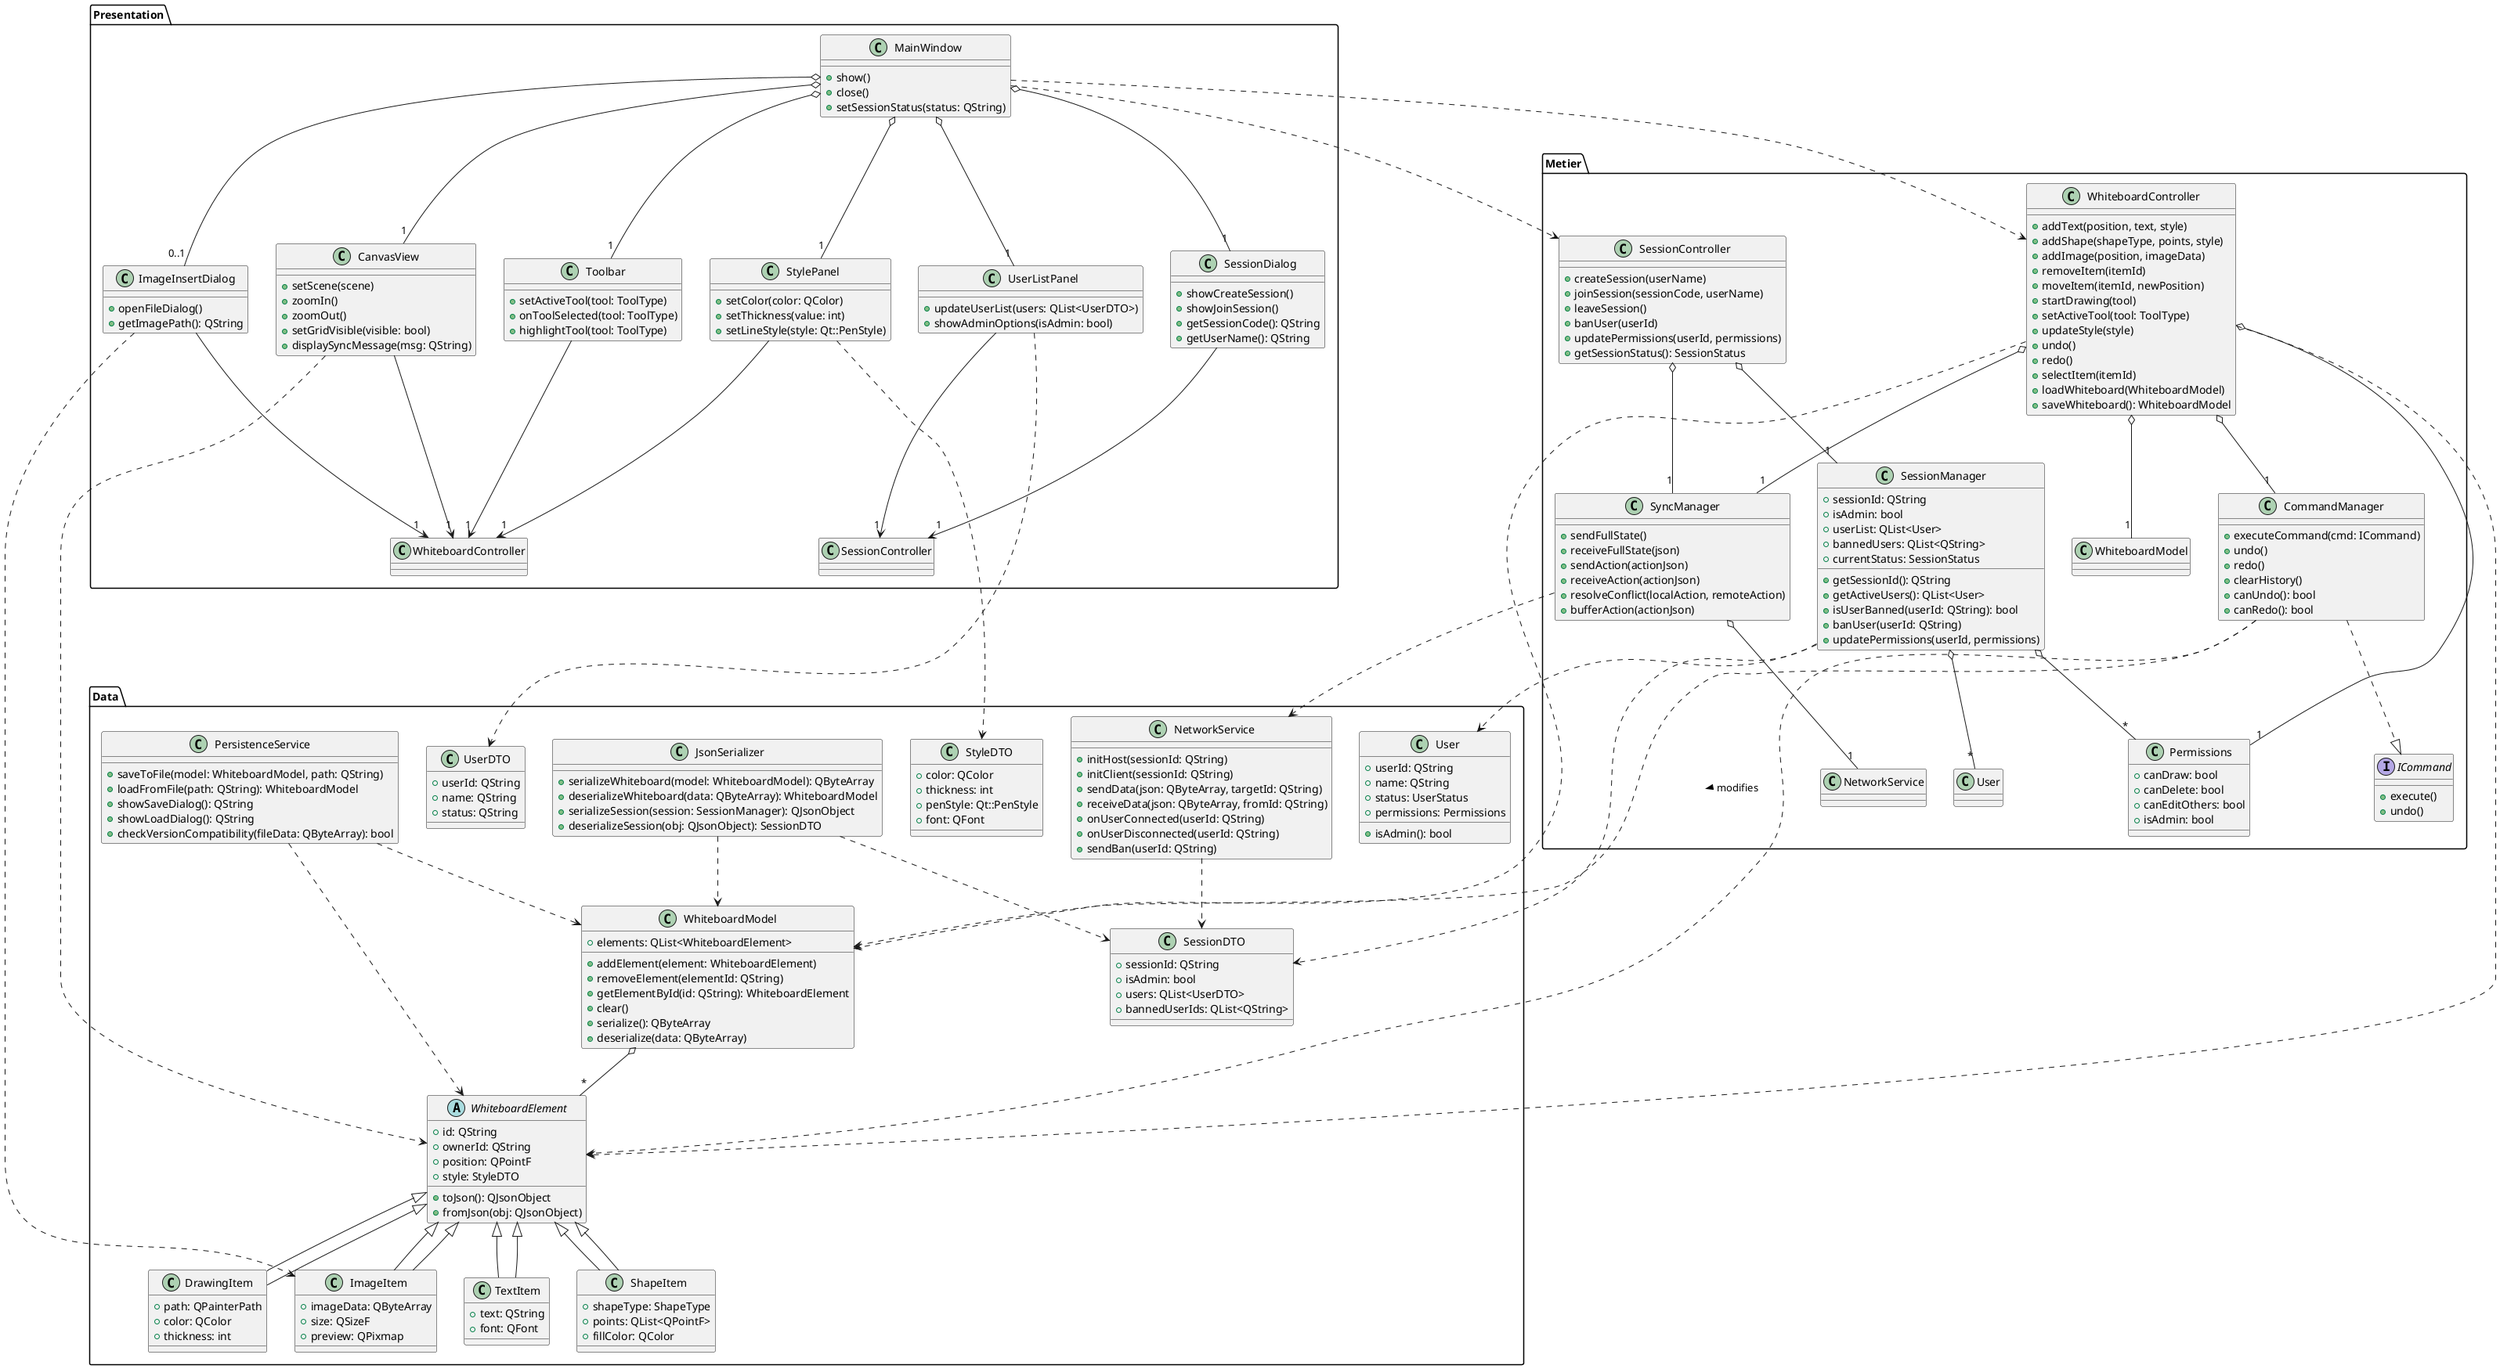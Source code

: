 @startuml name "Class Diagram 2"
set namespaceSeparator ::

package Presentation {
    class MainWindow {
        +show()
        +close()
        +setSessionStatus(status: QString)
    }

    class CanvasView {
        +setScene(scene)
        +zoomIn()
        +zoomOut()
        +setGridVisible(visible: bool)
        +displaySyncMessage(msg: QString)
    }

    class Toolbar {
        +setActiveTool(tool: ToolType)
        +onToolSelected(tool: ToolType)
        +highlightTool(tool: ToolType)
    }

    class StylePanel {
        +setColor(color: QColor)
        +setThickness(value: int)
        +setLineStyle(style: Qt::PenStyle)
    }

    class UserListPanel {
        +updateUserList(users: QList<UserDTO>)
        +showAdminOptions(isAdmin: bool)
    }

    class SessionDialog {
        +showCreateSession()
        +showJoinSession()
        +getSessionCode(): QString
        +getUserName(): QString
    }

    class ImageInsertDialog {
        +openFileDialog()
        +getImagePath(): QString
    }

    MainWindow o-- "1" CanvasView
    MainWindow o-- "1" Toolbar
    MainWindow o-- "1" StylePanel
    MainWindow o-- "1" UserListPanel
    MainWindow o-- "1" SessionDialog
    MainWindow o-- "0..1" ImageInsertDialog

    CanvasView --> "1" WhiteboardController
    Toolbar --> "1" WhiteboardController
    StylePanel --> "1" WhiteboardController
    UserListPanel --> "1" SessionController
    SessionDialog --> "1" SessionController
    ImageInsertDialog --> "1" WhiteboardController
}

package Metier {
    class WhiteboardController {
        +addText(position, text, style)
        +addShape(shapeType, points, style)
        +addImage(position, imageData)
        +removeItem(itemId)
        +moveItem(itemId, newPosition)
        +startDrawing(tool)
        +setActiveTool(tool: ToolType)
        +updateStyle(style)
        +undo()
        +redo()
        +selectItem(itemId)
        +loadWhiteboard(WhiteboardModel)
        +saveWhiteboard(): WhiteboardModel
    }

    class SessionController {
        +createSession(userName)
        +joinSession(sessionCode, userName)
        +leaveSession()
        +banUser(userId)
        +updatePermissions(userId, permissions)
        +getSessionStatus(): SessionStatus
    }

    class SyncManager {
        +sendFullState()
        +receiveFullState(json)
        +sendAction(actionJson)
        +receiveAction(actionJson)
        +resolveConflict(localAction, remoteAction)
        +bufferAction(actionJson)
    }

    class CommandManager {
        +executeCommand(cmd: ICommand)
        +undo()
        +redo()
        +clearHistory()
        +canUndo(): bool
        +canRedo(): bool
    }

    interface ICommand {
        +execute()
        +undo()
    }

    class SessionManager {
        +sessionId: QString
        +isAdmin: bool
        +userList: QList<User>
        +bannedUsers: QList<QString>
        +currentStatus: SessionStatus
        +getSessionId(): QString
        +getActiveUsers(): QList<User>
        +isUserBanned(userId: QString): bool
        +banUser(userId: QString)
        +updatePermissions(userId, permissions)
    }

    class Permissions {
        +canDraw: bool
        +canDelete: bool
        +canEditOthers: bool
        +isAdmin: bool
    }

    WhiteboardController o-- "1" WhiteboardModel
    WhiteboardController o-- "1" CommandManager
    WhiteboardController o-- "1" SyncManager
    WhiteboardController o-- "1" Permissions

    SessionController o-- "1" SessionManager
    SessionController o-- "1" SyncManager

    SyncManager o-- "1" NetworkService

    CommandManager ..|> ICommand

    SessionManager o-- "*" User
    SessionManager o-- "*" Permissions
}

package Data {
    class WhiteboardModel {
        +elements: QList<WhiteboardElement>
        +addElement(element: WhiteboardElement)
        +removeElement(elementId: QString)
        +getElementById(id: QString): WhiteboardElement
        +clear()
        +serialize(): QByteArray
        +deserialize(data: QByteArray)
    }

    abstract class WhiteboardElement {
        +id: QString
        +ownerId: QString
        +position: QPointF
        +style: StyleDTO
        +toJson(): QJsonObject
        +fromJson(obj: QJsonObject)
    }

    class TextItem extends WhiteboardElement {
        +text: QString
        +font: QFont
    }

    class ShapeItem extends WhiteboardElement {
        +shapeType: ShapeType
        +points: QList<QPointF>
        +fillColor: QColor
    }

    class DrawingItem extends WhiteboardElement {
        +path: QPainterPath
        +color: QColor
        +thickness: int
    }

    class ImageItem extends WhiteboardElement {
        +imageData: QByteArray
        +size: QSizeF
        +preview: QPixmap
    }

    WhiteboardModel o-- "*" WhiteboardElement
    WhiteboardElement <|-- TextItem
    WhiteboardElement <|-- ShapeItem
    WhiteboardElement <|-- DrawingItem
    WhiteboardElement <|-- ImageItem

    class User {
        +userId: QString
        +name: QString
        +status: UserStatus
        +permissions: Permissions
        +isAdmin(): bool
    }

    class UserDTO {
        +userId: QString
        +name: QString
        +status: QString
    }

    class StyleDTO {
        +color: QColor
        +thickness: int
        +penStyle: Qt::PenStyle
        +font: QFont
    }

    class SessionDTO {
        +sessionId: QString
        +isAdmin: bool
        +users: QList<UserDTO>
        +bannedUserIds: QList<QString>
    }

    class PersistenceService {
        +saveToFile(model: WhiteboardModel, path: QString)
        +loadFromFile(path: QString): WhiteboardModel
        +showSaveDialog(): QString
        +showLoadDialog(): QString
        +checkVersionCompatibility(fileData: QByteArray): bool
    }

    class NetworkService {
        +initHost(sessionId: QString)
        +initClient(sessionId: QString)
        +sendData(json: QByteArray, targetId: QString)
        +receiveData(json: QByteArray, fromId: QString)
        +onUserConnected(userId: QString)
        +onUserDisconnected(userId: QString)
        +sendBan(userId: QString)
    }

    class JsonSerializer {
        +serializeWhiteboard(model: WhiteboardModel): QByteArray
        +deserializeWhiteboard(data: QByteArray): WhiteboardModel
        +serializeSession(session: SessionManager): QJsonObject
        +deserializeSession(obj: QJsonObject): SessionDTO
    }

    PersistenceService ..> WhiteboardModel
    PersistenceService ..> WhiteboardElement
    JsonSerializer ..> WhiteboardModel
    JsonSerializer ..> SessionDTO
    NetworkService ..> SessionDTO
}

' Inter-package relations
Presentation::MainWindow ..> Metier::SessionController
Presentation::MainWindow ..> Metier::WhiteboardController

Metier::SyncManager ..> Data::NetworkService
Metier::SessionManager ..> Data::SessionDTO
Metier::WhiteboardController ..> Data::WhiteboardModel
Metier::WhiteboardController ..> Data::WhiteboardElement
Metier::SessionManager ..> Data::User
Metier::CommandManager ..> Data::WhiteboardModel : modifies >
Metier::CommandManager ..> Data::WhiteboardElement

Presentation::UserListPanel ..> Data::UserDTO
Presentation::CanvasView ..> Data::WhiteboardElement
Presentation::StylePanel ..> Data::StyleDTO

Presentation::ImageInsertDialog ..> Data::ImageItem

@enduml